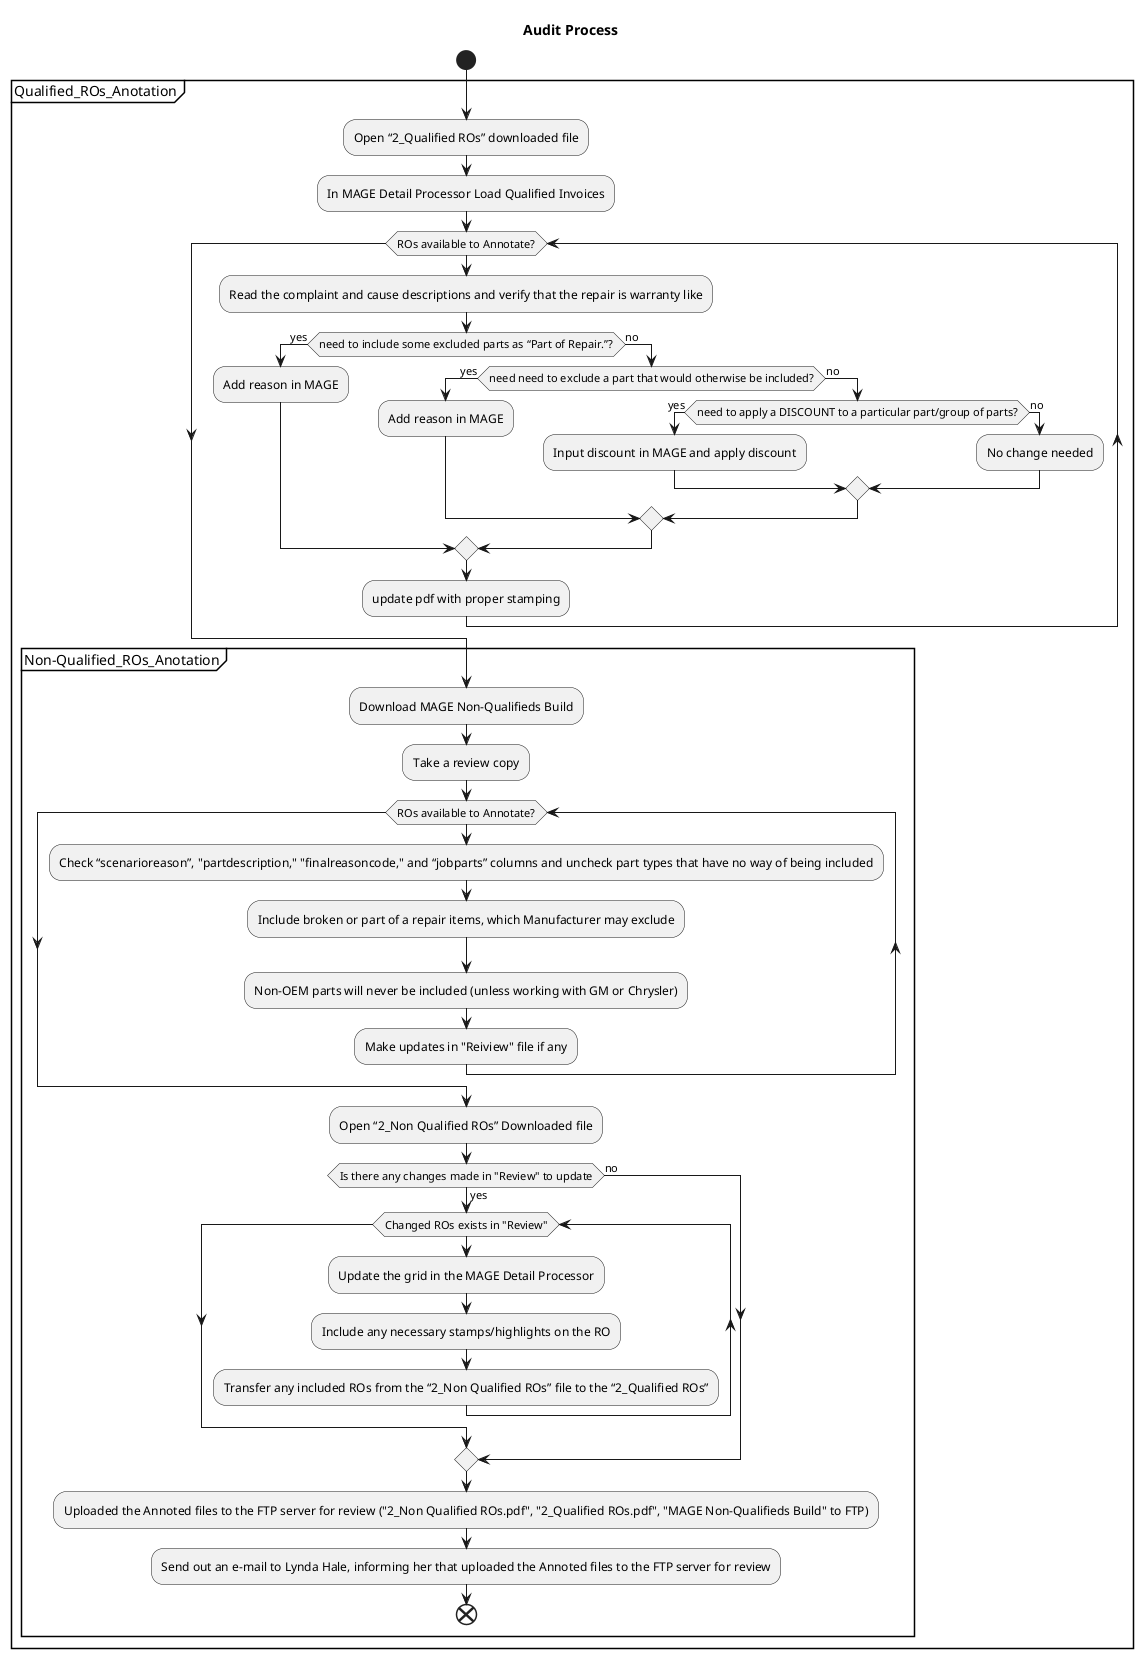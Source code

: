 @startuml
title Audit Process
start
partition Qualified_ROs_Anotation
:Open “2_Qualified ROs” downloaded file;
:In MAGE Detail Processor Load Qualified Invoices;
while (ROs available to Annotate?)
    :Read the complaint and cause descriptions and verify that the repair is warranty like;
    if(need to include some excluded parts as “Part of Repair.”?) then(yes)
    :Add reason in MAGE;
    else (no)
        if(need need to exclude a part that would otherwise be included?) then(yes)
            :Add reason in MAGE;
        else (no)
            if(need to apply a DISCOUNT to a particular part/group of parts?) then(yes)
                :Input discount in MAGE and apply discount;
            else (no)
                :No change needed;
            endif
        endif
    endif
:update pdf with proper stamping;
endwhile


partition Non-Qualified_ROs_Anotation
:Download MAGE Non-Qualifieds Build;
:Take a review copy;
while (ROs available to Annotate?)
:Check “scenarioreason”, "partdescription," "finalreasoncode," and “jobparts” columns and uncheck part types that have no way of being included;
:Include broken or part of a repair items, which Manufacturer may exclude;
:Non-OEM parts will never be included (unless working with GM or Chrysler);
:Make updates in "Reiview" file if any;
endwhile
:Open “2_Non Qualified ROs” Downloaded file;
if (Is there any changes made in "Review" to update) then(yes)
while(Changed ROs exists in "Review")
:Update the grid in the MAGE Detail Processor;
:Include any necessary stamps/highlights on the RO;
:Transfer any included ROs from the “2_Non Qualified ROs” file to the “2_Qualified ROs”;
endwhile
else(no)
endif

:Uploaded the Annoted files to the FTP server for review ("2_Non Qualified ROs.pdf", "2_Qualified ROs.pdf", "MAGE Non-Qualifieds Build" to FTP);
:Send out an e-mail to Lynda Hale, informing her that uploaded the Annoted files to the FTP server for review;

end
@enduml
